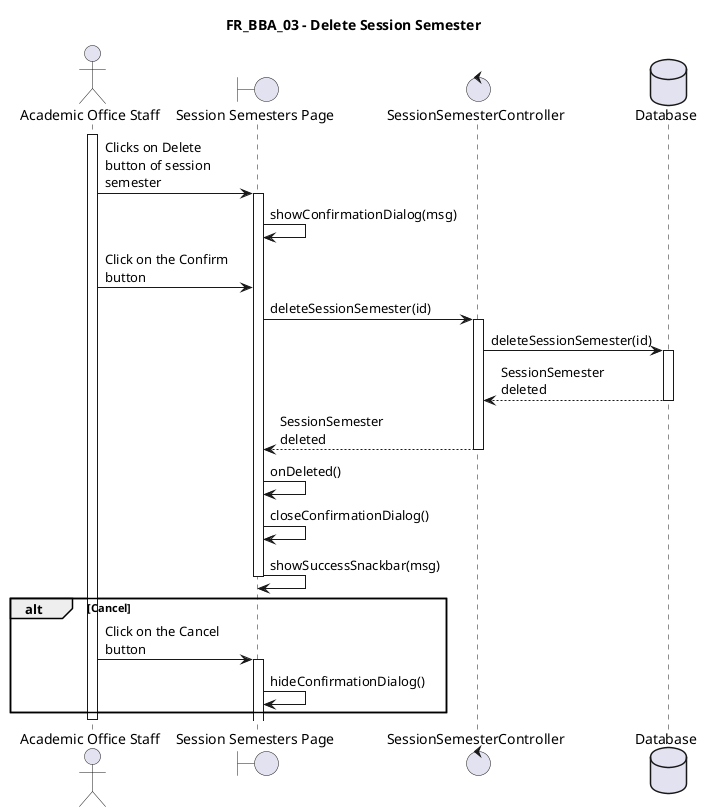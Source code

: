 @startuml FR_BBA_03
title FR_BBA_03 - Delete Session Semester
skinparam maxMessageSize 125

actor "Academic Office Staff" as eu
boundary "Session Semesters Page" as fe
control "SessionSemesterController" as ct
database "Database" as db

activate eu

eu -> fe ++ : Clicks on Delete button of session semester
fe -> fe : showConfirmationDialog(msg)
eu -> fe : Click on the Confirm button

fe -> ct ++ : deleteSessionSemester(id)
ct -> db ++ : deleteSessionSemester(id)
db --> ct -- : SessionSemester deleted
ct --> fe -- : SessionSemester deleted
fe -> fe : onDeleted()
fe -> fe : closeConfirmationDialog()
fe -> fe -- : showSuccessSnackbar(msg)

alt Cancel
    eu -> fe ++ : Click on the Cancel button
    fe -> fe : hideConfirmationDialog()
end



deactivate eu

@enduml